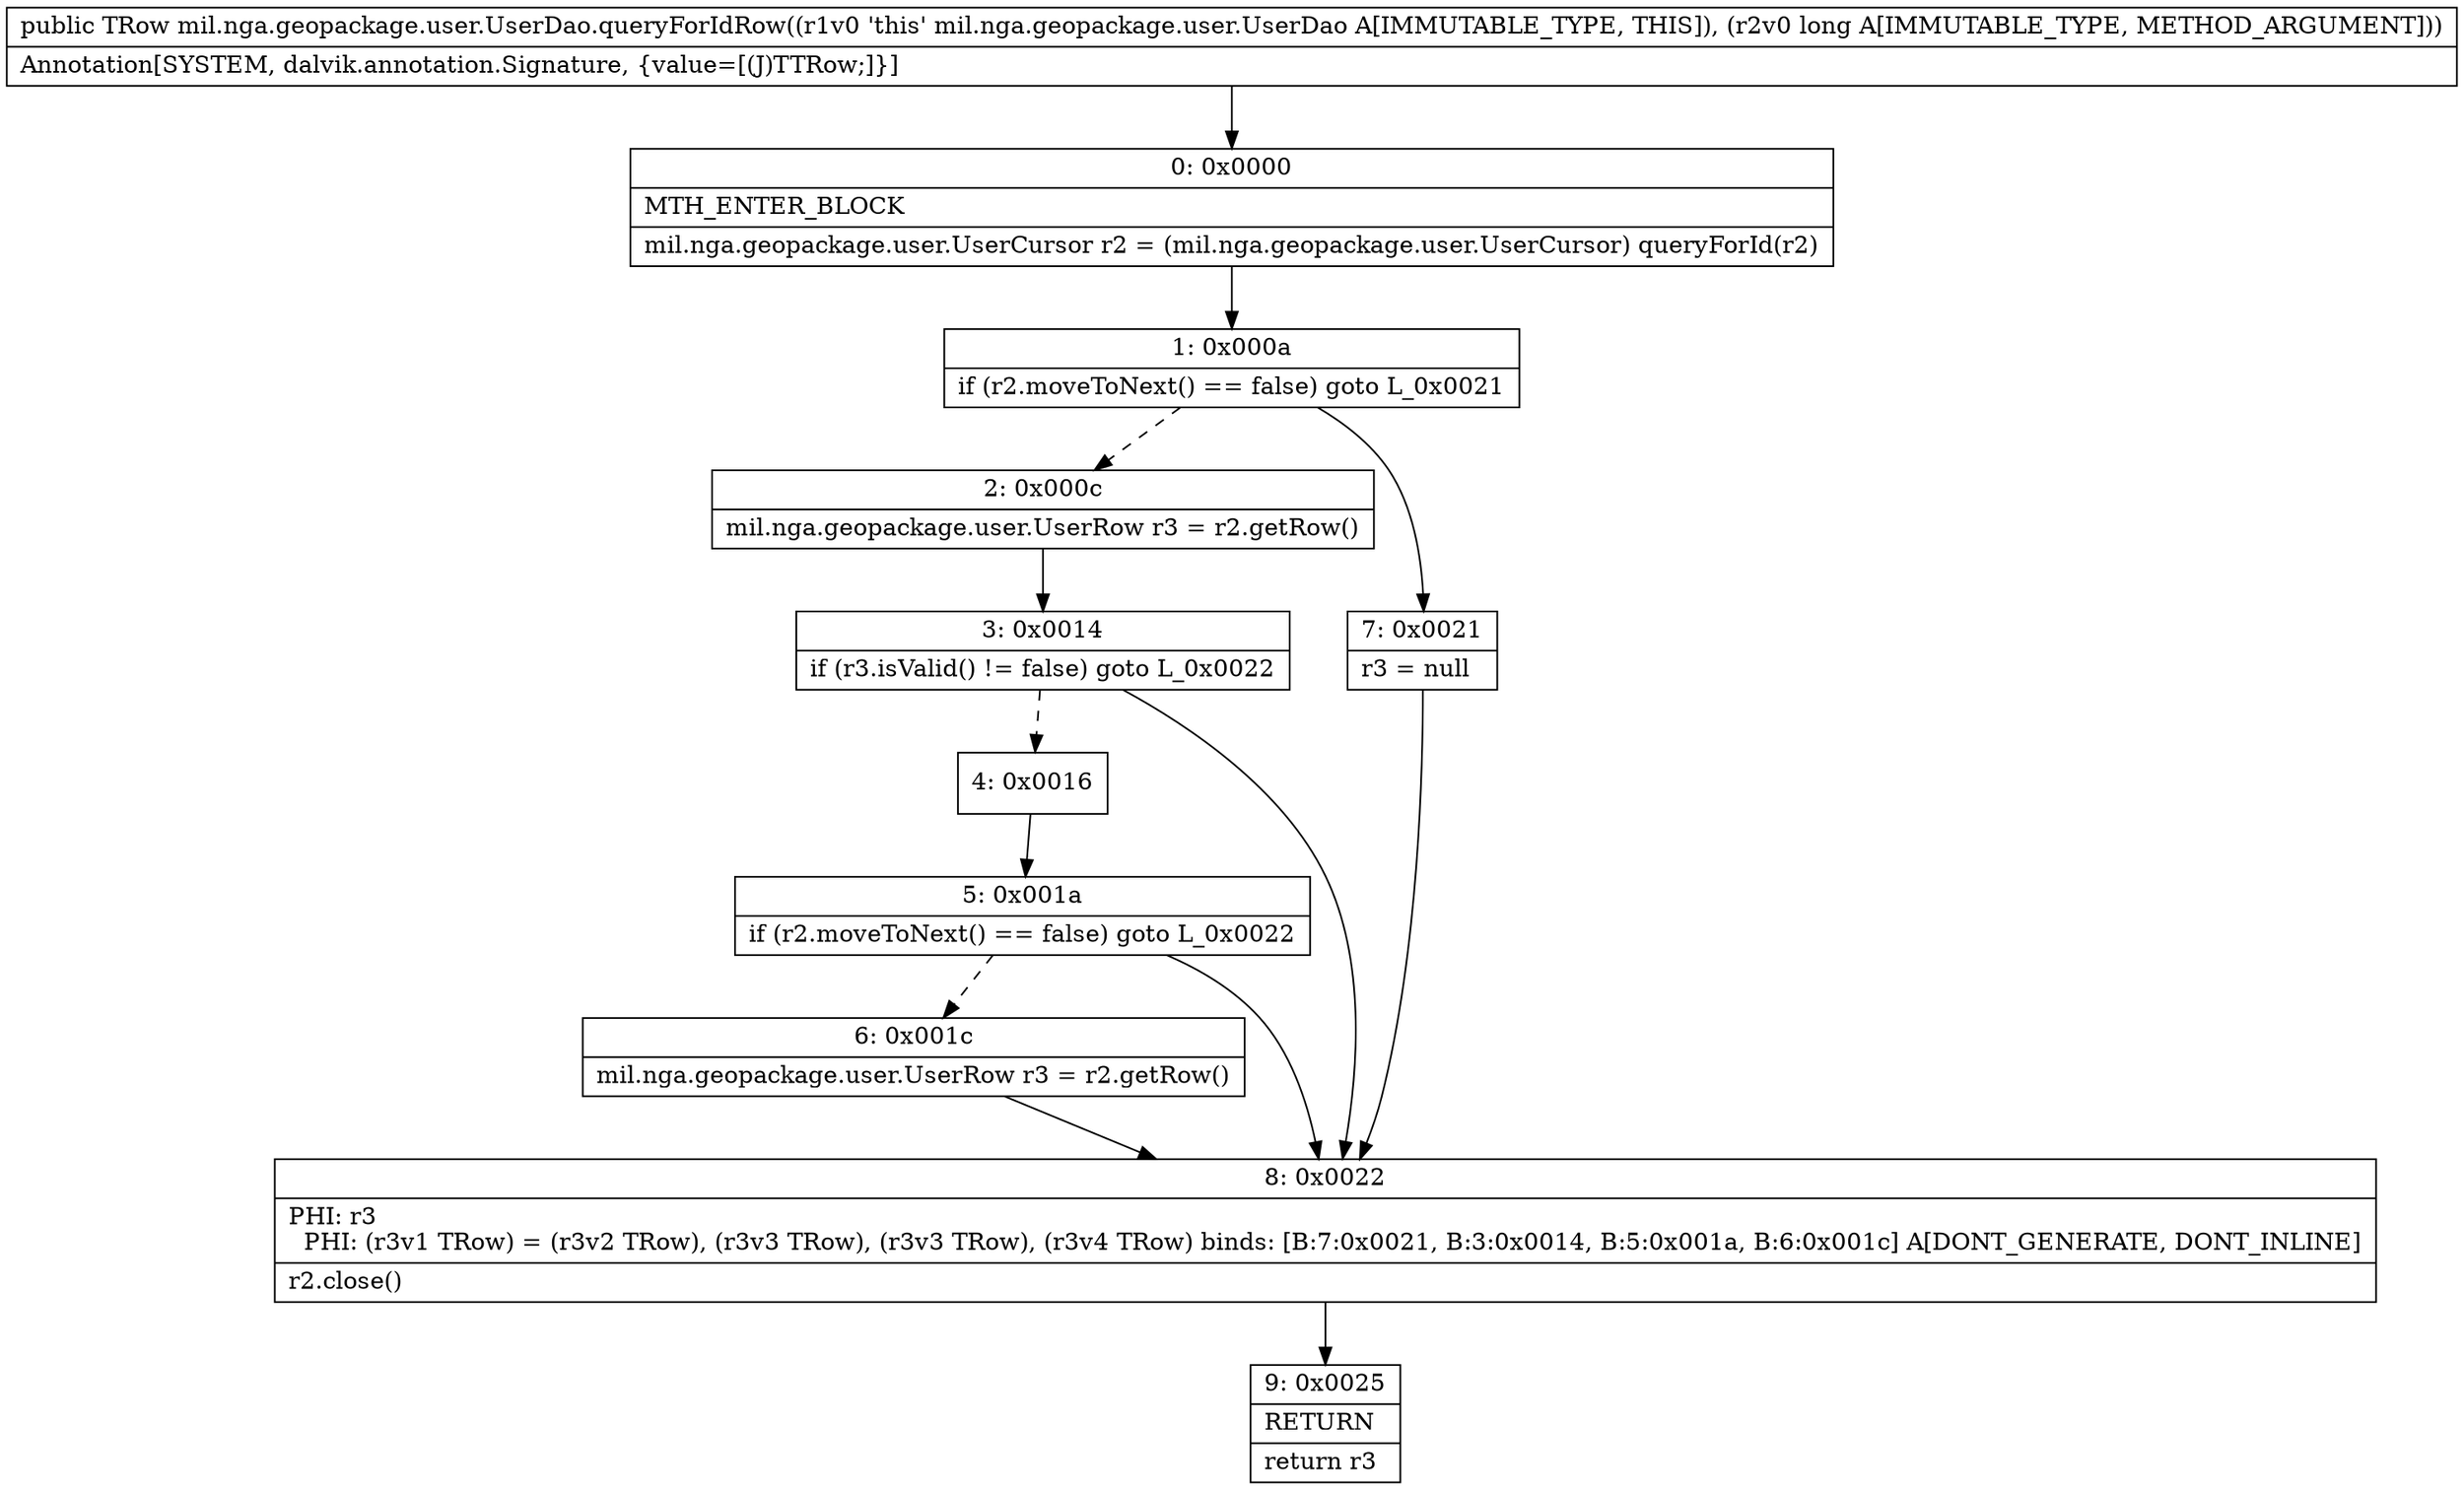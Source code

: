 digraph "CFG formil.nga.geopackage.user.UserDao.queryForIdRow(J)Lmil\/nga\/geopackage\/user\/UserRow;" {
Node_0 [shape=record,label="{0\:\ 0x0000|MTH_ENTER_BLOCK\l|mil.nga.geopackage.user.UserCursor r2 = (mil.nga.geopackage.user.UserCursor) queryForId(r2)\l}"];
Node_1 [shape=record,label="{1\:\ 0x000a|if (r2.moveToNext() == false) goto L_0x0021\l}"];
Node_2 [shape=record,label="{2\:\ 0x000c|mil.nga.geopackage.user.UserRow r3 = r2.getRow()\l}"];
Node_3 [shape=record,label="{3\:\ 0x0014|if (r3.isValid() != false) goto L_0x0022\l}"];
Node_4 [shape=record,label="{4\:\ 0x0016}"];
Node_5 [shape=record,label="{5\:\ 0x001a|if (r2.moveToNext() == false) goto L_0x0022\l}"];
Node_6 [shape=record,label="{6\:\ 0x001c|mil.nga.geopackage.user.UserRow r3 = r2.getRow()\l}"];
Node_7 [shape=record,label="{7\:\ 0x0021|r3 = null\l}"];
Node_8 [shape=record,label="{8\:\ 0x0022|PHI: r3 \l  PHI: (r3v1 TRow) = (r3v2 TRow), (r3v3 TRow), (r3v3 TRow), (r3v4 TRow) binds: [B:7:0x0021, B:3:0x0014, B:5:0x001a, B:6:0x001c] A[DONT_GENERATE, DONT_INLINE]\l|r2.close()\l}"];
Node_9 [shape=record,label="{9\:\ 0x0025|RETURN\l|return r3\l}"];
MethodNode[shape=record,label="{public TRow mil.nga.geopackage.user.UserDao.queryForIdRow((r1v0 'this' mil.nga.geopackage.user.UserDao A[IMMUTABLE_TYPE, THIS]), (r2v0 long A[IMMUTABLE_TYPE, METHOD_ARGUMENT]))  | Annotation[SYSTEM, dalvik.annotation.Signature, \{value=[(J)TTRow;]\}]\l}"];
MethodNode -> Node_0;
Node_0 -> Node_1;
Node_1 -> Node_2[style=dashed];
Node_1 -> Node_7;
Node_2 -> Node_3;
Node_3 -> Node_4[style=dashed];
Node_3 -> Node_8;
Node_4 -> Node_5;
Node_5 -> Node_6[style=dashed];
Node_5 -> Node_8;
Node_6 -> Node_8;
Node_7 -> Node_8;
Node_8 -> Node_9;
}

